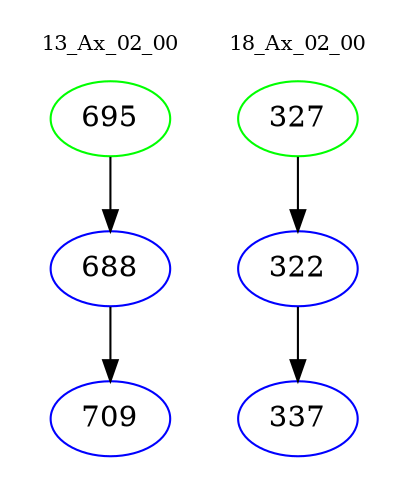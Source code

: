 digraph{
subgraph cluster_0 {
color = white
label = "13_Ax_02_00";
fontsize=10;
T0_695 [label="695", color="green"]
T0_695 -> T0_688 [color="black"]
T0_688 [label="688", color="blue"]
T0_688 -> T0_709 [color="black"]
T0_709 [label="709", color="blue"]
}
subgraph cluster_1 {
color = white
label = "18_Ax_02_00";
fontsize=10;
T1_327 [label="327", color="green"]
T1_327 -> T1_322 [color="black"]
T1_322 [label="322", color="blue"]
T1_322 -> T1_337 [color="black"]
T1_337 [label="337", color="blue"]
}
}
